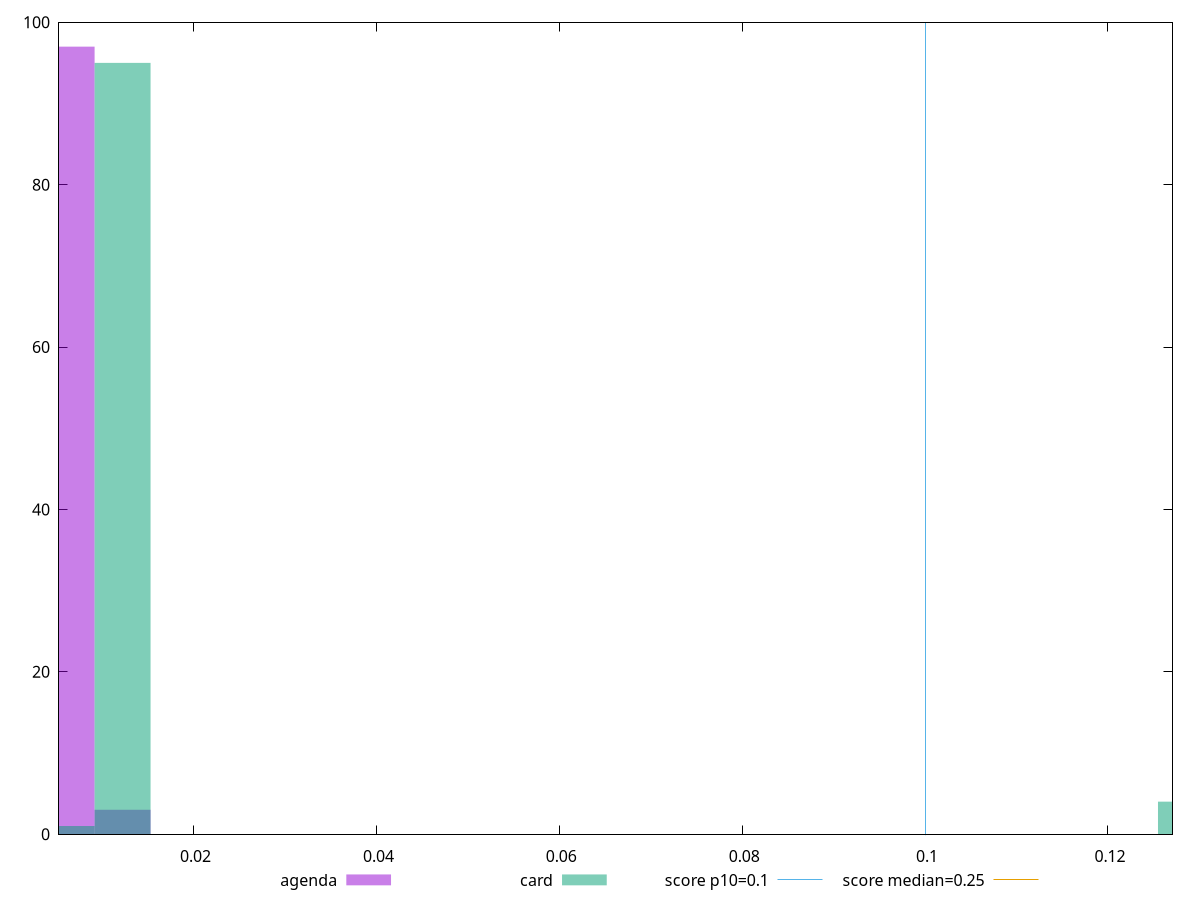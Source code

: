 reset

$agenda <<EOF
0.0061207276108163145 97
0.012241455221632629 3
EOF

$card <<EOF
0.1285352798271426 4
0.012241455221632629 95
0.0061207276108163145 1
EOF

set key outside below
set boxwidth 0.0061207276108163145
set xrange [0.005289688110351562:0.12706176386939155]
set yrange [0:100]
set trange [0:100]
set style fill transparent solid 0.5 noborder

set parametric
set terminal svg size 640, 500 enhanced background rgb 'white'
set output "reports/report_00031_2021-02-24T23-18-18.084Z/cumulative-layout-shift/comparison/histogram/1_vs_2.svg"

plot $agenda title "agenda" with boxes, \
     $card title "card" with boxes, \
     0.1,t title "score p10=0.1", \
     0.25,t title "score median=0.25"

reset
